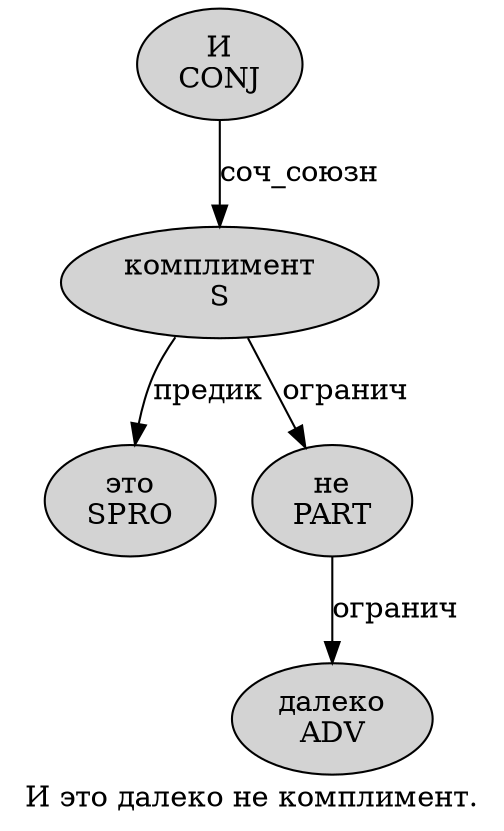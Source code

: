 digraph SENTENCE_2876 {
	graph [label="И это далеко не комплимент."]
	node [style=filled]
		0 [label="И
CONJ" color="" fillcolor=lightgray penwidth=1 shape=ellipse]
		1 [label="это
SPRO" color="" fillcolor=lightgray penwidth=1 shape=ellipse]
		2 [label="далеко
ADV" color="" fillcolor=lightgray penwidth=1 shape=ellipse]
		3 [label="не
PART" color="" fillcolor=lightgray penwidth=1 shape=ellipse]
		4 [label="комплимент
S" color="" fillcolor=lightgray penwidth=1 shape=ellipse]
			0 -> 4 [label="соч_союзн"]
			4 -> 1 [label="предик"]
			4 -> 3 [label="огранич"]
			3 -> 2 [label="огранич"]
}